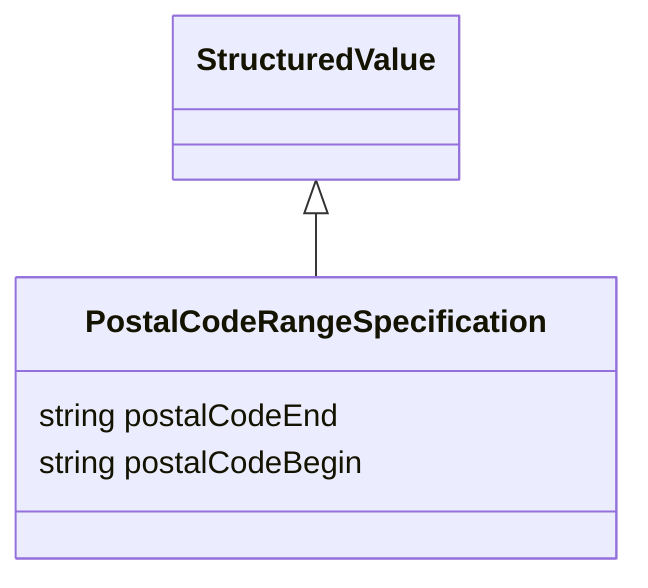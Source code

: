 classDiagram
  

StructuredValue <|-- PostalCodeRangeSpecification
class PostalCodeRangeSpecification {

  string postalCodeEnd
  string postalCodeBegin

}